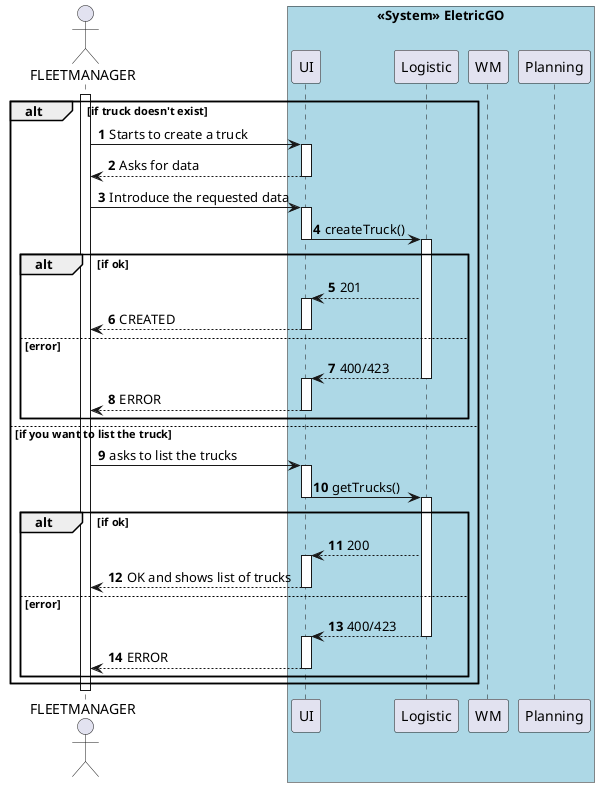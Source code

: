 @startuml Sequence Diagram
autonumber

actor FLEETMANAGER as LM

activate LM
box "<<System>> EletricGO" #LightBlue
'participant "<<System>> EletricGO" as E
participant "UI" as UI
participant "Logistic" as LOGI
participant "WM" as WM
participant "Planning" as PLAN
end box

alt if truck doesn't exist
    LM -> UI: Starts to create a truck
    activate UI
    UI --> LM: Asks for data
    deactivate UI
    LM-> UI: Introduce the requested data
    activate UI
    UI -> LOGI: createTruck()
    deactivate UI
    activate LOGI
    alt if ok

        LOGI --> UI: 201
        activate UI
        LM <-- UI: CREATED
        deactivate UI
    else error
        UI <-- LOGI: 400/423
        deactivate LOGI
        activate UI

        LM <-- UI: ERROR
        deactivate UI


        end alt


        else if you want to list the truck
            LM -> UI: asks to list the trucks
            activate UI
            UI -> LOGI: getTrucks()
            deactivate UI
            activate LOGI
            alt if ok

                LOGI --> UI: 200
                activate UI
                LM <-- UI: OK and shows list of trucks
                deactivate UI
            else error
                UI <-- LOGI: 400/423
                deactivate LOGI
                activate UI

                LM <-- UI: ERROR
                deactivate UI

                end alt
                end alt


                deactivate LM

                @enduml
